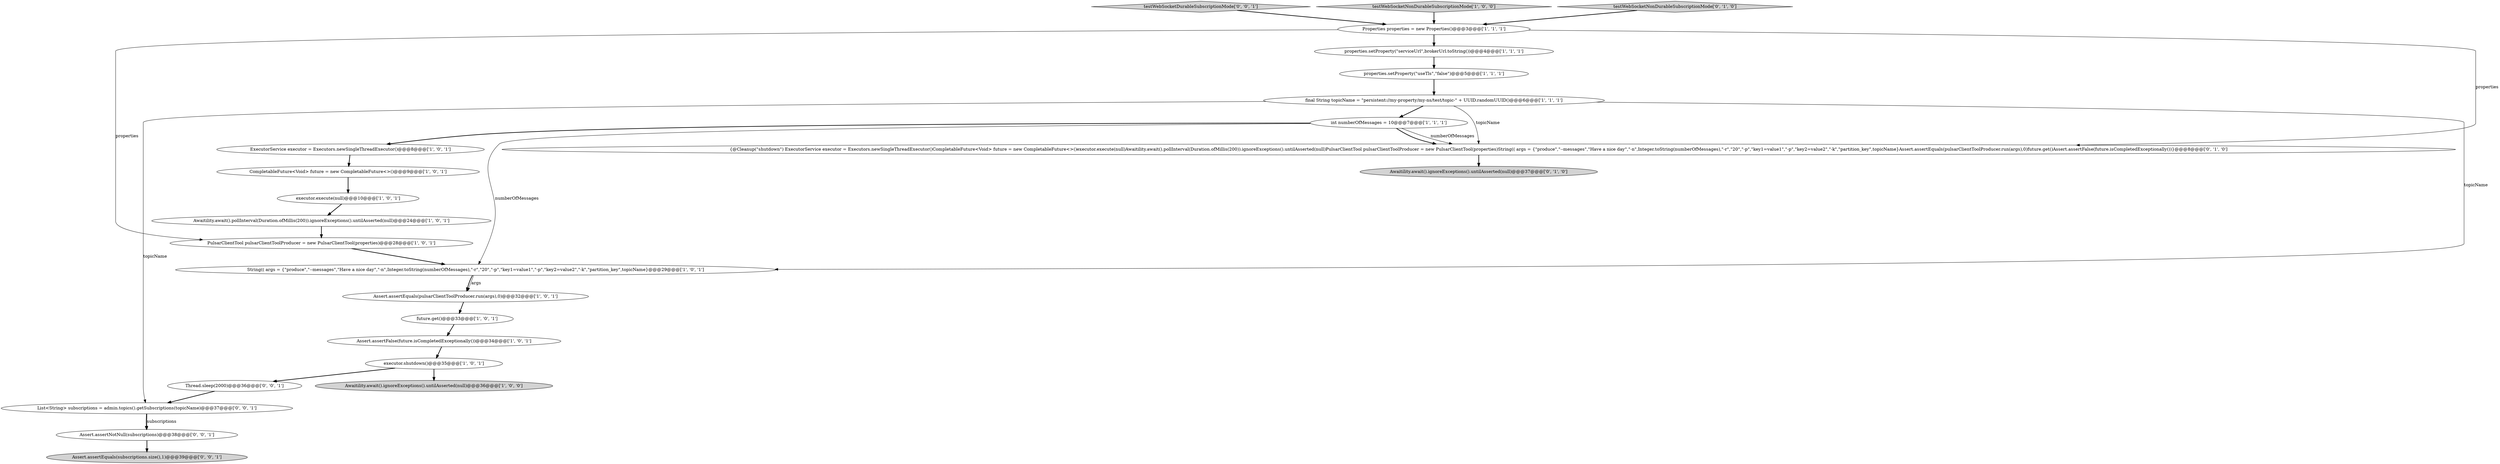 digraph {
6 [style = filled, label = "Awaitility.await().ignoreExceptions().untilAsserted(null)@@@36@@@['1', '0', '0']", fillcolor = lightgray, shape = ellipse image = "AAA0AAABBB1BBB"];
15 [style = filled, label = "executor.execute(null)@@@10@@@['1', '0', '1']", fillcolor = white, shape = ellipse image = "AAA0AAABBB1BBB"];
14 [style = filled, label = "Assert.assertEquals(pulsarClientToolProducer.run(args),0)@@@32@@@['1', '0', '1']", fillcolor = white, shape = ellipse image = "AAA0AAABBB1BBB"];
11 [style = filled, label = "properties.setProperty(\"serviceUrl\",brokerUrl.toString())@@@4@@@['1', '1', '1']", fillcolor = white, shape = ellipse image = "AAA0AAABBB1BBB"];
20 [style = filled, label = "testWebSocketDurableSubscriptionMode['0', '0', '1']", fillcolor = lightgray, shape = diamond image = "AAA0AAABBB3BBB"];
5 [style = filled, label = "Assert.assertFalse(future.isCompletedExceptionally())@@@34@@@['1', '0', '1']", fillcolor = white, shape = ellipse image = "AAA0AAABBB1BBB"];
12 [style = filled, label = "ExecutorService executor = Executors.newSingleThreadExecutor()@@@8@@@['1', '0', '1']", fillcolor = white, shape = ellipse image = "AAA0AAABBB1BBB"];
7 [style = filled, label = "future.get()@@@33@@@['1', '0', '1']", fillcolor = white, shape = ellipse image = "AAA0AAABBB1BBB"];
9 [style = filled, label = "Awaitility.await().pollInterval(Duration.ofMillis(200)).ignoreExceptions().untilAsserted(null)@@@24@@@['1', '0', '1']", fillcolor = white, shape = ellipse image = "AAA0AAABBB1BBB"];
0 [style = filled, label = "executor.shutdown()@@@35@@@['1', '0', '1']", fillcolor = white, shape = ellipse image = "AAA0AAABBB1BBB"];
3 [style = filled, label = "testWebSocketNonDurableSubscriptionMode['1', '0', '0']", fillcolor = lightgray, shape = diamond image = "AAA0AAABBB1BBB"];
10 [style = filled, label = "CompletableFuture<Void> future = new CompletableFuture<>()@@@9@@@['1', '0', '1']", fillcolor = white, shape = ellipse image = "AAA0AAABBB1BBB"];
1 [style = filled, label = "properties.setProperty(\"useTls\",\"false\")@@@5@@@['1', '1', '1']", fillcolor = white, shape = ellipse image = "AAA0AAABBB1BBB"];
22 [style = filled, label = "List<String> subscriptions = admin.topics().getSubscriptions(topicName)@@@37@@@['0', '0', '1']", fillcolor = white, shape = ellipse image = "AAA0AAABBB3BBB"];
21 [style = filled, label = "Thread.sleep(2000)@@@36@@@['0', '0', '1']", fillcolor = white, shape = ellipse image = "AAA0AAABBB3BBB"];
17 [style = filled, label = "{@Cleanup(\"shutdown\") ExecutorService executor = Executors.newSingleThreadExecutor()CompletableFuture<Void> future = new CompletableFuture<>()executor.execute(null)Awaitility.await().pollInterval(Duration.ofMillis(200)).ignoreExceptions().untilAsserted(null)PulsarClientTool pulsarClientToolProducer = new PulsarClientTool(properties)String(( args = {\"produce\",\"--messages\",\"Have a nice day\",\"-n\",Integer.toString(numberOfMessages),\"-r\",\"20\",\"-p\",\"key1=value1\",\"-p\",\"key2=value2\",\"-k\",\"partition_key\",topicName}Assert.assertEquals(pulsarClientToolProducer.run(args),0)future.get()Assert.assertFalse(future.isCompletedExceptionally())}@@@8@@@['0', '1', '0']", fillcolor = white, shape = ellipse image = "AAA0AAABBB2BBB"];
24 [style = filled, label = "Assert.assertEquals(subscriptions.size(),1)@@@39@@@['0', '0', '1']", fillcolor = lightgray, shape = ellipse image = "AAA0AAABBB3BBB"];
18 [style = filled, label = "Awaitility.await().ignoreExceptions().untilAsserted(null)@@@37@@@['0', '1', '0']", fillcolor = lightgray, shape = ellipse image = "AAA0AAABBB2BBB"];
19 [style = filled, label = "testWebSocketNonDurableSubscriptionMode['0', '1', '0']", fillcolor = lightgray, shape = diamond image = "AAA0AAABBB2BBB"];
8 [style = filled, label = "final String topicName = \"persistent://my-property/my-ns/test/topic-\" + UUID.randomUUID()@@@6@@@['1', '1', '1']", fillcolor = white, shape = ellipse image = "AAA0AAABBB1BBB"];
13 [style = filled, label = "PulsarClientTool pulsarClientToolProducer = new PulsarClientTool(properties)@@@28@@@['1', '0', '1']", fillcolor = white, shape = ellipse image = "AAA0AAABBB1BBB"];
2 [style = filled, label = "int numberOfMessages = 10@@@7@@@['1', '1', '1']", fillcolor = white, shape = ellipse image = "AAA0AAABBB1BBB"];
16 [style = filled, label = "Properties properties = new Properties()@@@3@@@['1', '1', '1']", fillcolor = white, shape = ellipse image = "AAA0AAABBB1BBB"];
23 [style = filled, label = "Assert.assertNotNull(subscriptions)@@@38@@@['0', '0', '1']", fillcolor = white, shape = ellipse image = "AAA0AAABBB3BBB"];
4 [style = filled, label = "String(( args = {\"produce\",\"--messages\",\"Have a nice day\",\"-n\",Integer.toString(numberOfMessages),\"-r\",\"20\",\"-p\",\"key1=value1\",\"-p\",\"key2=value2\",\"-k\",\"partition_key\",topicName}@@@29@@@['1', '0', '1']", fillcolor = white, shape = ellipse image = "AAA0AAABBB1BBB"];
2->17 [style = bold, label=""];
4->14 [style = bold, label=""];
1->8 [style = bold, label=""];
16->11 [style = bold, label=""];
10->15 [style = bold, label=""];
8->4 [style = solid, label="topicName"];
11->1 [style = bold, label=""];
0->6 [style = bold, label=""];
2->4 [style = solid, label="numberOfMessages"];
16->17 [style = solid, label="properties"];
2->17 [style = solid, label="numberOfMessages"];
4->14 [style = solid, label="args"];
0->21 [style = bold, label=""];
3->16 [style = bold, label=""];
16->13 [style = solid, label="properties"];
22->23 [style = bold, label=""];
2->12 [style = bold, label=""];
19->16 [style = bold, label=""];
14->7 [style = bold, label=""];
7->5 [style = bold, label=""];
12->10 [style = bold, label=""];
23->24 [style = bold, label=""];
20->16 [style = bold, label=""];
22->23 [style = solid, label="subscriptions"];
8->2 [style = bold, label=""];
5->0 [style = bold, label=""];
21->22 [style = bold, label=""];
15->9 [style = bold, label=""];
8->22 [style = solid, label="topicName"];
17->18 [style = bold, label=""];
8->17 [style = solid, label="topicName"];
9->13 [style = bold, label=""];
13->4 [style = bold, label=""];
}
